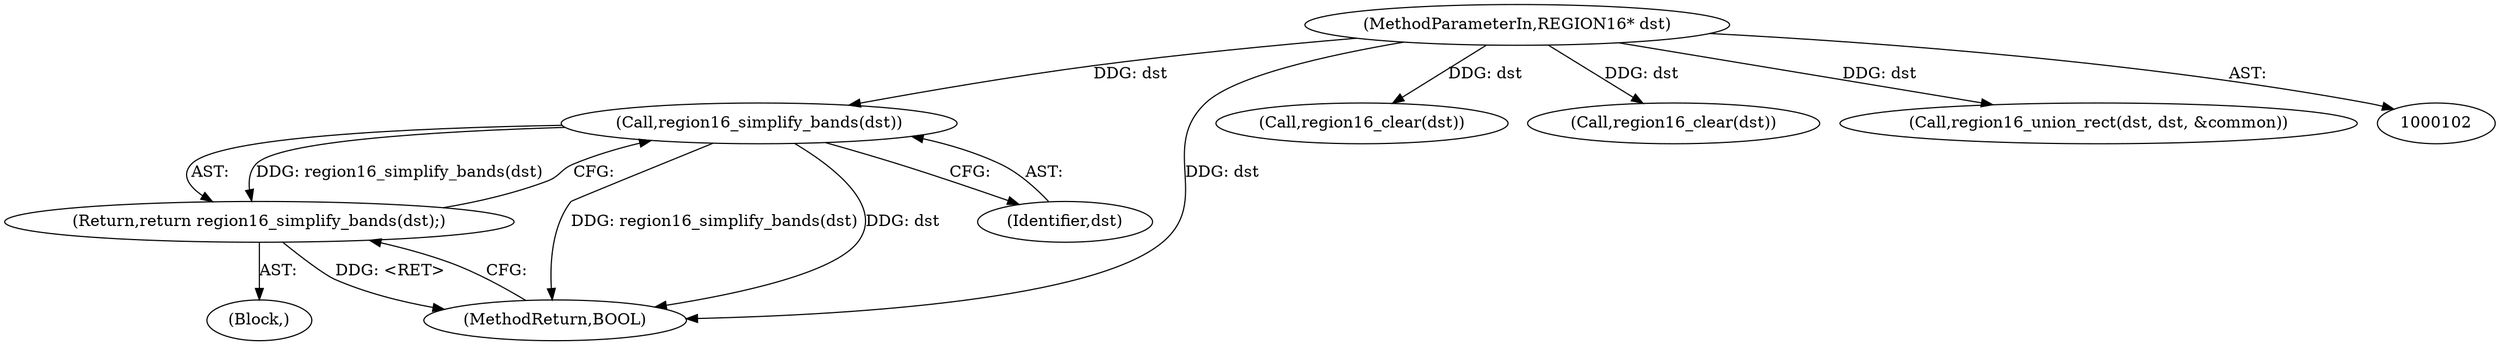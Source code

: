 digraph "0_FreeRDP_fc80ab45621bd966f70594c0b7393ec005a94007_0@pointer" {
"1000339" [label="(Call,region16_simplify_bands(dst))"];
"1000103" [label="(MethodParameterIn,REGION16* dst)"];
"1000338" [label="(Return,return region16_simplify_bands(dst);)"];
"1000341" [label="(MethodReturn,BOOL)"];
"1000106" [label="(Block,)"];
"1000132" [label="(Call,region16_clear(dst))"];
"1000340" [label="(Identifier,dst)"];
"1000339" [label="(Call,region16_simplify_bands(dst))"];
"1000103" [label="(MethodParameterIn,REGION16* dst)"];
"1000338" [label="(Return,return region16_simplify_bands(dst);)"];
"1000153" [label="(Call,region16_clear(dst))"];
"1000158" [label="(Call,region16_union_rect(dst, dst, &common))"];
"1000339" -> "1000338"  [label="AST: "];
"1000339" -> "1000340"  [label="CFG: "];
"1000340" -> "1000339"  [label="AST: "];
"1000338" -> "1000339"  [label="CFG: "];
"1000339" -> "1000341"  [label="DDG: region16_simplify_bands(dst)"];
"1000339" -> "1000341"  [label="DDG: dst"];
"1000339" -> "1000338"  [label="DDG: region16_simplify_bands(dst)"];
"1000103" -> "1000339"  [label="DDG: dst"];
"1000103" -> "1000102"  [label="AST: "];
"1000103" -> "1000341"  [label="DDG: dst"];
"1000103" -> "1000132"  [label="DDG: dst"];
"1000103" -> "1000153"  [label="DDG: dst"];
"1000103" -> "1000158"  [label="DDG: dst"];
"1000338" -> "1000106"  [label="AST: "];
"1000341" -> "1000338"  [label="CFG: "];
"1000338" -> "1000341"  [label="DDG: <RET>"];
}
